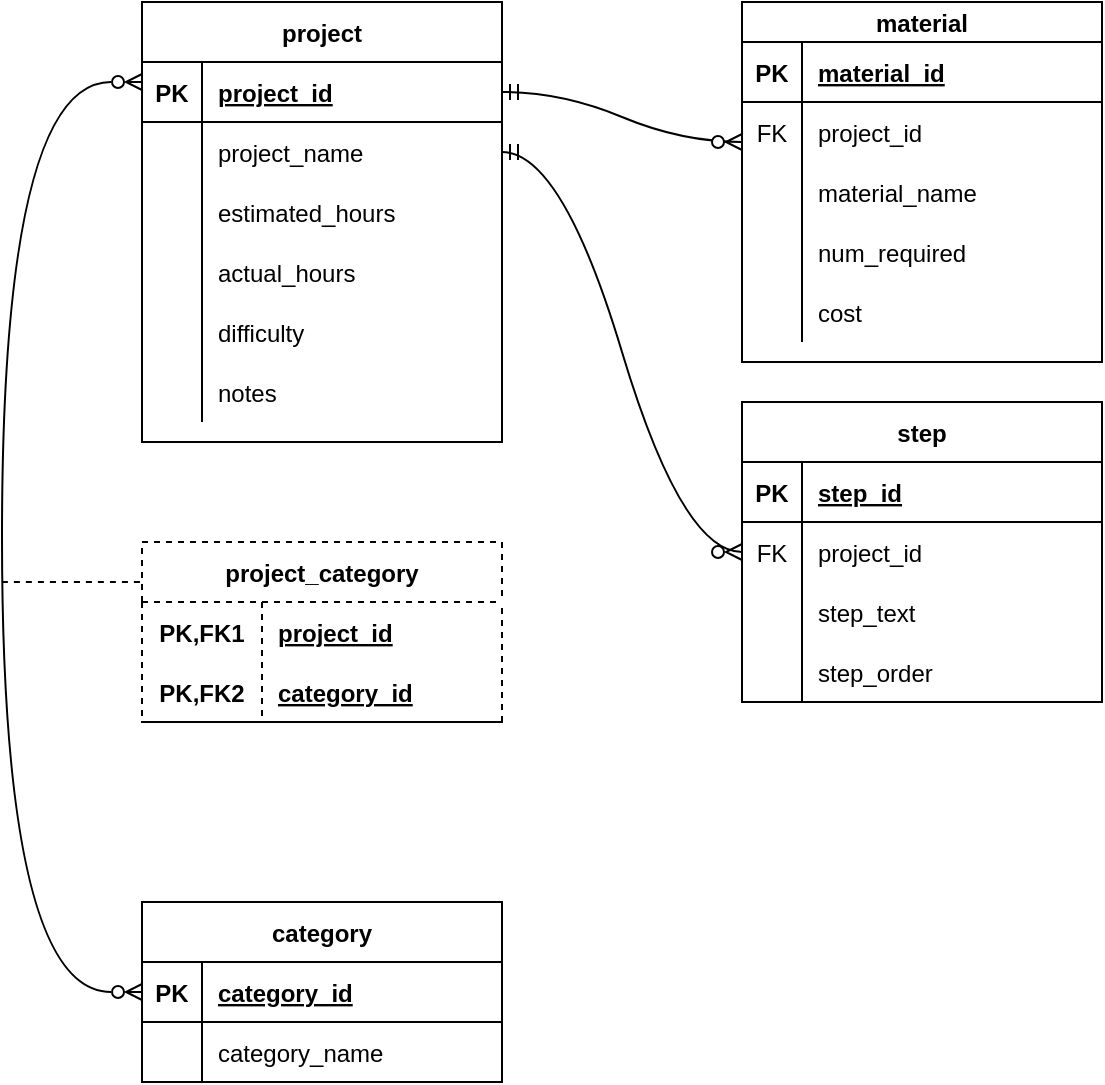 <mxfile version="20.7.4" type="device"><diagram id="OZGkb9-AGrbLnOy_-dI7" name="Page-1"><mxGraphModel dx="897" dy="990" grid="1" gridSize="10" guides="1" tooltips="1" connect="1" arrows="1" fold="1" page="1" pageScale="1" pageWidth="850" pageHeight="1100" math="0" shadow="0"><root><mxCell id="0"/><mxCell id="1" parent="0"/><mxCell id="fwMzJMYTpFc77dKYXnjY-1" value="project" style="shape=table;startSize=30;container=1;collapsible=1;childLayout=tableLayout;fixedRows=1;rowLines=0;fontStyle=1;align=center;resizeLast=1;" vertex="1" parent="1"><mxGeometry x="230" y="440" width="180" height="220" as="geometry"/></mxCell><mxCell id="fwMzJMYTpFc77dKYXnjY-2" value="" style="shape=tableRow;horizontal=0;startSize=0;swimlaneHead=0;swimlaneBody=0;fillColor=none;collapsible=0;dropTarget=0;points=[[0,0.5],[1,0.5]];portConstraint=eastwest;top=0;left=0;right=0;bottom=1;" vertex="1" parent="fwMzJMYTpFc77dKYXnjY-1"><mxGeometry y="30" width="180" height="30" as="geometry"/></mxCell><mxCell id="fwMzJMYTpFc77dKYXnjY-3" value="PK" style="shape=partialRectangle;connectable=0;fillColor=none;top=0;left=0;bottom=0;right=0;fontStyle=1;overflow=hidden;" vertex="1" parent="fwMzJMYTpFc77dKYXnjY-2"><mxGeometry width="30" height="30" as="geometry"><mxRectangle width="30" height="30" as="alternateBounds"/></mxGeometry></mxCell><mxCell id="fwMzJMYTpFc77dKYXnjY-4" value="project_id" style="shape=partialRectangle;connectable=0;fillColor=none;top=0;left=0;bottom=0;right=0;align=left;spacingLeft=6;fontStyle=5;overflow=hidden;" vertex="1" parent="fwMzJMYTpFc77dKYXnjY-2"><mxGeometry x="30" width="150" height="30" as="geometry"><mxRectangle width="150" height="30" as="alternateBounds"/></mxGeometry></mxCell><mxCell id="fwMzJMYTpFc77dKYXnjY-8" value="" style="shape=tableRow;horizontal=0;startSize=0;swimlaneHead=0;swimlaneBody=0;fillColor=none;collapsible=0;dropTarget=0;points=[[0,0.5],[1,0.5]];portConstraint=eastwest;top=0;left=0;right=0;bottom=0;" vertex="1" parent="fwMzJMYTpFc77dKYXnjY-1"><mxGeometry y="60" width="180" height="30" as="geometry"/></mxCell><mxCell id="fwMzJMYTpFc77dKYXnjY-9" value="" style="shape=partialRectangle;connectable=0;fillColor=none;top=0;left=0;bottom=0;right=0;editable=1;overflow=hidden;" vertex="1" parent="fwMzJMYTpFc77dKYXnjY-8"><mxGeometry width="30" height="30" as="geometry"><mxRectangle width="30" height="30" as="alternateBounds"/></mxGeometry></mxCell><mxCell id="fwMzJMYTpFc77dKYXnjY-10" value="project_name" style="shape=partialRectangle;connectable=0;fillColor=none;top=0;left=0;bottom=0;right=0;align=left;spacingLeft=6;overflow=hidden;" vertex="1" parent="fwMzJMYTpFc77dKYXnjY-8"><mxGeometry x="30" width="150" height="30" as="geometry"><mxRectangle width="150" height="30" as="alternateBounds"/></mxGeometry></mxCell><mxCell id="fwMzJMYTpFc77dKYXnjY-11" value="" style="shape=tableRow;horizontal=0;startSize=0;swimlaneHead=0;swimlaneBody=0;fillColor=none;collapsible=0;dropTarget=0;points=[[0,0.5],[1,0.5]];portConstraint=eastwest;top=0;left=0;right=0;bottom=0;" vertex="1" parent="fwMzJMYTpFc77dKYXnjY-1"><mxGeometry y="90" width="180" height="30" as="geometry"/></mxCell><mxCell id="fwMzJMYTpFc77dKYXnjY-12" value="" style="shape=partialRectangle;connectable=0;fillColor=none;top=0;left=0;bottom=0;right=0;editable=1;overflow=hidden;" vertex="1" parent="fwMzJMYTpFc77dKYXnjY-11"><mxGeometry width="30" height="30" as="geometry"><mxRectangle width="30" height="30" as="alternateBounds"/></mxGeometry></mxCell><mxCell id="fwMzJMYTpFc77dKYXnjY-13" value="estimated_hours" style="shape=partialRectangle;connectable=0;fillColor=none;top=0;left=0;bottom=0;right=0;align=left;spacingLeft=6;overflow=hidden;" vertex="1" parent="fwMzJMYTpFc77dKYXnjY-11"><mxGeometry x="30" width="150" height="30" as="geometry"><mxRectangle width="150" height="30" as="alternateBounds"/></mxGeometry></mxCell><mxCell id="fwMzJMYTpFc77dKYXnjY-20" style="shape=tableRow;horizontal=0;startSize=0;swimlaneHead=0;swimlaneBody=0;fillColor=none;collapsible=0;dropTarget=0;points=[[0,0.5],[1,0.5]];portConstraint=eastwest;top=0;left=0;right=0;bottom=0;" vertex="1" parent="fwMzJMYTpFc77dKYXnjY-1"><mxGeometry y="120" width="180" height="30" as="geometry"/></mxCell><mxCell id="fwMzJMYTpFc77dKYXnjY-21" style="shape=partialRectangle;connectable=0;fillColor=none;top=0;left=0;bottom=0;right=0;editable=1;overflow=hidden;" vertex="1" parent="fwMzJMYTpFc77dKYXnjY-20"><mxGeometry width="30" height="30" as="geometry"><mxRectangle width="30" height="30" as="alternateBounds"/></mxGeometry></mxCell><mxCell id="fwMzJMYTpFc77dKYXnjY-22" value="actual_hours" style="shape=partialRectangle;connectable=0;fillColor=none;top=0;left=0;bottom=0;right=0;align=left;spacingLeft=6;overflow=hidden;" vertex="1" parent="fwMzJMYTpFc77dKYXnjY-20"><mxGeometry x="30" width="150" height="30" as="geometry"><mxRectangle width="150" height="30" as="alternateBounds"/></mxGeometry></mxCell><mxCell id="fwMzJMYTpFc77dKYXnjY-17" style="shape=tableRow;horizontal=0;startSize=0;swimlaneHead=0;swimlaneBody=0;fillColor=none;collapsible=0;dropTarget=0;points=[[0,0.5],[1,0.5]];portConstraint=eastwest;top=0;left=0;right=0;bottom=0;" vertex="1" parent="fwMzJMYTpFc77dKYXnjY-1"><mxGeometry y="150" width="180" height="30" as="geometry"/></mxCell><mxCell id="fwMzJMYTpFc77dKYXnjY-18" style="shape=partialRectangle;connectable=0;fillColor=none;top=0;left=0;bottom=0;right=0;editable=1;overflow=hidden;" vertex="1" parent="fwMzJMYTpFc77dKYXnjY-17"><mxGeometry width="30" height="30" as="geometry"><mxRectangle width="30" height="30" as="alternateBounds"/></mxGeometry></mxCell><mxCell id="fwMzJMYTpFc77dKYXnjY-19" value="difficulty" style="shape=partialRectangle;connectable=0;fillColor=none;top=0;left=0;bottom=0;right=0;align=left;spacingLeft=6;overflow=hidden;" vertex="1" parent="fwMzJMYTpFc77dKYXnjY-17"><mxGeometry x="30" width="150" height="30" as="geometry"><mxRectangle width="150" height="30" as="alternateBounds"/></mxGeometry></mxCell><mxCell id="fwMzJMYTpFc77dKYXnjY-14" style="shape=tableRow;horizontal=0;startSize=0;swimlaneHead=0;swimlaneBody=0;fillColor=none;collapsible=0;dropTarget=0;points=[[0,0.5],[1,0.5]];portConstraint=eastwest;top=0;left=0;right=0;bottom=0;" vertex="1" parent="fwMzJMYTpFc77dKYXnjY-1"><mxGeometry y="180" width="180" height="30" as="geometry"/></mxCell><mxCell id="fwMzJMYTpFc77dKYXnjY-15" style="shape=partialRectangle;connectable=0;fillColor=none;top=0;left=0;bottom=0;right=0;editable=1;overflow=hidden;" vertex="1" parent="fwMzJMYTpFc77dKYXnjY-14"><mxGeometry width="30" height="30" as="geometry"><mxRectangle width="30" height="30" as="alternateBounds"/></mxGeometry></mxCell><mxCell id="fwMzJMYTpFc77dKYXnjY-16" value="notes" style="shape=partialRectangle;connectable=0;fillColor=none;top=0;left=0;bottom=0;right=0;align=left;spacingLeft=6;overflow=hidden;" vertex="1" parent="fwMzJMYTpFc77dKYXnjY-14"><mxGeometry x="30" width="150" height="30" as="geometry"><mxRectangle width="150" height="30" as="alternateBounds"/></mxGeometry></mxCell><mxCell id="fwMzJMYTpFc77dKYXnjY-23" value="material" style="shape=table;startSize=20;container=1;collapsible=1;childLayout=tableLayout;fixedRows=1;rowLines=0;fontStyle=1;align=center;resizeLast=1;" vertex="1" parent="1"><mxGeometry x="530" y="440" width="180" height="180" as="geometry"/></mxCell><mxCell id="fwMzJMYTpFc77dKYXnjY-24" value="" style="shape=tableRow;horizontal=0;startSize=0;swimlaneHead=0;swimlaneBody=0;fillColor=none;collapsible=0;dropTarget=0;points=[[0,0.5],[1,0.5]];portConstraint=eastwest;top=0;left=0;right=0;bottom=1;" vertex="1" parent="fwMzJMYTpFc77dKYXnjY-23"><mxGeometry y="20" width="180" height="30" as="geometry"/></mxCell><mxCell id="fwMzJMYTpFc77dKYXnjY-25" value="PK" style="shape=partialRectangle;connectable=0;fillColor=none;top=0;left=0;bottom=0;right=0;fontStyle=1;overflow=hidden;" vertex="1" parent="fwMzJMYTpFc77dKYXnjY-24"><mxGeometry width="30" height="30" as="geometry"><mxRectangle width="30" height="30" as="alternateBounds"/></mxGeometry></mxCell><mxCell id="fwMzJMYTpFc77dKYXnjY-26" value="material_id" style="shape=partialRectangle;connectable=0;fillColor=none;top=0;left=0;bottom=0;right=0;align=left;spacingLeft=6;fontStyle=5;overflow=hidden;" vertex="1" parent="fwMzJMYTpFc77dKYXnjY-24"><mxGeometry x="30" width="150" height="30" as="geometry"><mxRectangle width="150" height="30" as="alternateBounds"/></mxGeometry></mxCell><mxCell id="fwMzJMYTpFc77dKYXnjY-27" value="" style="shape=tableRow;horizontal=0;startSize=0;swimlaneHead=0;swimlaneBody=0;fillColor=none;collapsible=0;dropTarget=0;points=[[0,0.5],[1,0.5]];portConstraint=eastwest;top=0;left=0;right=0;bottom=0;" vertex="1" parent="fwMzJMYTpFc77dKYXnjY-23"><mxGeometry y="50" width="180" height="30" as="geometry"/></mxCell><mxCell id="fwMzJMYTpFc77dKYXnjY-28" value="FK" style="shape=partialRectangle;connectable=0;fillColor=none;top=0;left=0;bottom=0;right=0;editable=1;overflow=hidden;" vertex="1" parent="fwMzJMYTpFc77dKYXnjY-27"><mxGeometry width="30" height="30" as="geometry"><mxRectangle width="30" height="30" as="alternateBounds"/></mxGeometry></mxCell><mxCell id="fwMzJMYTpFc77dKYXnjY-29" value="project_id" style="shape=partialRectangle;connectable=0;fillColor=none;top=0;left=0;bottom=0;right=0;align=left;spacingLeft=6;overflow=hidden;" vertex="1" parent="fwMzJMYTpFc77dKYXnjY-27"><mxGeometry x="30" width="150" height="30" as="geometry"><mxRectangle width="150" height="30" as="alternateBounds"/></mxGeometry></mxCell><mxCell id="fwMzJMYTpFc77dKYXnjY-30" value="" style="shape=tableRow;horizontal=0;startSize=0;swimlaneHead=0;swimlaneBody=0;fillColor=none;collapsible=0;dropTarget=0;points=[[0,0.5],[1,0.5]];portConstraint=eastwest;top=0;left=0;right=0;bottom=0;" vertex="1" parent="fwMzJMYTpFc77dKYXnjY-23"><mxGeometry y="80" width="180" height="30" as="geometry"/></mxCell><mxCell id="fwMzJMYTpFc77dKYXnjY-31" value="" style="shape=partialRectangle;connectable=0;fillColor=none;top=0;left=0;bottom=0;right=0;editable=1;overflow=hidden;" vertex="1" parent="fwMzJMYTpFc77dKYXnjY-30"><mxGeometry width="30" height="30" as="geometry"><mxRectangle width="30" height="30" as="alternateBounds"/></mxGeometry></mxCell><mxCell id="fwMzJMYTpFc77dKYXnjY-32" value="material_name" style="shape=partialRectangle;connectable=0;fillColor=none;top=0;left=0;bottom=0;right=0;align=left;spacingLeft=6;overflow=hidden;" vertex="1" parent="fwMzJMYTpFc77dKYXnjY-30"><mxGeometry x="30" width="150" height="30" as="geometry"><mxRectangle width="150" height="30" as="alternateBounds"/></mxGeometry></mxCell><mxCell id="fwMzJMYTpFc77dKYXnjY-33" value="" style="shape=tableRow;horizontal=0;startSize=0;swimlaneHead=0;swimlaneBody=0;fillColor=none;collapsible=0;dropTarget=0;points=[[0,0.5],[1,0.5]];portConstraint=eastwest;top=0;left=0;right=0;bottom=0;" vertex="1" parent="fwMzJMYTpFc77dKYXnjY-23"><mxGeometry y="110" width="180" height="30" as="geometry"/></mxCell><mxCell id="fwMzJMYTpFc77dKYXnjY-34" value="" style="shape=partialRectangle;connectable=0;fillColor=none;top=0;left=0;bottom=0;right=0;editable=1;overflow=hidden;" vertex="1" parent="fwMzJMYTpFc77dKYXnjY-33"><mxGeometry width="30" height="30" as="geometry"><mxRectangle width="30" height="30" as="alternateBounds"/></mxGeometry></mxCell><mxCell id="fwMzJMYTpFc77dKYXnjY-35" value="num_required" style="shape=partialRectangle;connectable=0;fillColor=none;top=0;left=0;bottom=0;right=0;align=left;spacingLeft=6;overflow=hidden;" vertex="1" parent="fwMzJMYTpFc77dKYXnjY-33"><mxGeometry x="30" width="150" height="30" as="geometry"><mxRectangle width="150" height="30" as="alternateBounds"/></mxGeometry></mxCell><mxCell id="fwMzJMYTpFc77dKYXnjY-36" style="shape=tableRow;horizontal=0;startSize=0;swimlaneHead=0;swimlaneBody=0;fillColor=none;collapsible=0;dropTarget=0;points=[[0,0.5],[1,0.5]];portConstraint=eastwest;top=0;left=0;right=0;bottom=0;" vertex="1" parent="fwMzJMYTpFc77dKYXnjY-23"><mxGeometry y="140" width="180" height="30" as="geometry"/></mxCell><mxCell id="fwMzJMYTpFc77dKYXnjY-37" style="shape=partialRectangle;connectable=0;fillColor=none;top=0;left=0;bottom=0;right=0;editable=1;overflow=hidden;" vertex="1" parent="fwMzJMYTpFc77dKYXnjY-36"><mxGeometry width="30" height="30" as="geometry"><mxRectangle width="30" height="30" as="alternateBounds"/></mxGeometry></mxCell><mxCell id="fwMzJMYTpFc77dKYXnjY-38" value="cost" style="shape=partialRectangle;connectable=0;fillColor=none;top=0;left=0;bottom=0;right=0;align=left;spacingLeft=6;overflow=hidden;" vertex="1" parent="fwMzJMYTpFc77dKYXnjY-36"><mxGeometry x="30" width="150" height="30" as="geometry"><mxRectangle width="150" height="30" as="alternateBounds"/></mxGeometry></mxCell><mxCell id="fwMzJMYTpFc77dKYXnjY-39" value="step" style="shape=table;startSize=30;container=1;collapsible=1;childLayout=tableLayout;fixedRows=1;rowLines=0;fontStyle=1;align=center;resizeLast=1;" vertex="1" parent="1"><mxGeometry x="530" y="640" width="180" height="150" as="geometry"/></mxCell><mxCell id="fwMzJMYTpFc77dKYXnjY-40" value="" style="shape=tableRow;horizontal=0;startSize=0;swimlaneHead=0;swimlaneBody=0;fillColor=none;collapsible=0;dropTarget=0;points=[[0,0.5],[1,0.5]];portConstraint=eastwest;top=0;left=0;right=0;bottom=1;" vertex="1" parent="fwMzJMYTpFc77dKYXnjY-39"><mxGeometry y="30" width="180" height="30" as="geometry"/></mxCell><mxCell id="fwMzJMYTpFc77dKYXnjY-41" value="PK" style="shape=partialRectangle;connectable=0;fillColor=none;top=0;left=0;bottom=0;right=0;fontStyle=1;overflow=hidden;" vertex="1" parent="fwMzJMYTpFc77dKYXnjY-40"><mxGeometry width="30" height="30" as="geometry"><mxRectangle width="30" height="30" as="alternateBounds"/></mxGeometry></mxCell><mxCell id="fwMzJMYTpFc77dKYXnjY-42" value="step_id" style="shape=partialRectangle;connectable=0;fillColor=none;top=0;left=0;bottom=0;right=0;align=left;spacingLeft=6;fontStyle=5;overflow=hidden;" vertex="1" parent="fwMzJMYTpFc77dKYXnjY-40"><mxGeometry x="30" width="150" height="30" as="geometry"><mxRectangle width="150" height="30" as="alternateBounds"/></mxGeometry></mxCell><mxCell id="fwMzJMYTpFc77dKYXnjY-43" value="" style="shape=tableRow;horizontal=0;startSize=0;swimlaneHead=0;swimlaneBody=0;fillColor=none;collapsible=0;dropTarget=0;points=[[0,0.5],[1,0.5]];portConstraint=eastwest;top=0;left=0;right=0;bottom=0;" vertex="1" parent="fwMzJMYTpFc77dKYXnjY-39"><mxGeometry y="60" width="180" height="30" as="geometry"/></mxCell><mxCell id="fwMzJMYTpFc77dKYXnjY-44" value="FK" style="shape=partialRectangle;connectable=0;fillColor=none;top=0;left=0;bottom=0;right=0;editable=1;overflow=hidden;" vertex="1" parent="fwMzJMYTpFc77dKYXnjY-43"><mxGeometry width="30" height="30" as="geometry"><mxRectangle width="30" height="30" as="alternateBounds"/></mxGeometry></mxCell><mxCell id="fwMzJMYTpFc77dKYXnjY-45" value="project_id" style="shape=partialRectangle;connectable=0;fillColor=none;top=0;left=0;bottom=0;right=0;align=left;spacingLeft=6;overflow=hidden;" vertex="1" parent="fwMzJMYTpFc77dKYXnjY-43"><mxGeometry x="30" width="150" height="30" as="geometry"><mxRectangle width="150" height="30" as="alternateBounds"/></mxGeometry></mxCell><mxCell id="fwMzJMYTpFc77dKYXnjY-46" value="" style="shape=tableRow;horizontal=0;startSize=0;swimlaneHead=0;swimlaneBody=0;fillColor=none;collapsible=0;dropTarget=0;points=[[0,0.5],[1,0.5]];portConstraint=eastwest;top=0;left=0;right=0;bottom=0;" vertex="1" parent="fwMzJMYTpFc77dKYXnjY-39"><mxGeometry y="90" width="180" height="30" as="geometry"/></mxCell><mxCell id="fwMzJMYTpFc77dKYXnjY-47" value="" style="shape=partialRectangle;connectable=0;fillColor=none;top=0;left=0;bottom=0;right=0;editable=1;overflow=hidden;" vertex="1" parent="fwMzJMYTpFc77dKYXnjY-46"><mxGeometry width="30" height="30" as="geometry"><mxRectangle width="30" height="30" as="alternateBounds"/></mxGeometry></mxCell><mxCell id="fwMzJMYTpFc77dKYXnjY-48" value="step_text" style="shape=partialRectangle;connectable=0;fillColor=none;top=0;left=0;bottom=0;right=0;align=left;spacingLeft=6;overflow=hidden;" vertex="1" parent="fwMzJMYTpFc77dKYXnjY-46"><mxGeometry x="30" width="150" height="30" as="geometry"><mxRectangle width="150" height="30" as="alternateBounds"/></mxGeometry></mxCell><mxCell id="fwMzJMYTpFc77dKYXnjY-49" value="" style="shape=tableRow;horizontal=0;startSize=0;swimlaneHead=0;swimlaneBody=0;fillColor=none;collapsible=0;dropTarget=0;points=[[0,0.5],[1,0.5]];portConstraint=eastwest;top=0;left=0;right=0;bottom=0;" vertex="1" parent="fwMzJMYTpFc77dKYXnjY-39"><mxGeometry y="120" width="180" height="30" as="geometry"/></mxCell><mxCell id="fwMzJMYTpFc77dKYXnjY-50" value="" style="shape=partialRectangle;connectable=0;fillColor=none;top=0;left=0;bottom=0;right=0;editable=1;overflow=hidden;" vertex="1" parent="fwMzJMYTpFc77dKYXnjY-49"><mxGeometry width="30" height="30" as="geometry"><mxRectangle width="30" height="30" as="alternateBounds"/></mxGeometry></mxCell><mxCell id="fwMzJMYTpFc77dKYXnjY-51" value="step_order" style="shape=partialRectangle;connectable=0;fillColor=none;top=0;left=0;bottom=0;right=0;align=left;spacingLeft=6;overflow=hidden;" vertex="1" parent="fwMzJMYTpFc77dKYXnjY-49"><mxGeometry x="30" width="150" height="30" as="geometry"><mxRectangle width="150" height="30" as="alternateBounds"/></mxGeometry></mxCell><mxCell id="fwMzJMYTpFc77dKYXnjY-52" value="category" style="shape=table;startSize=30;container=1;collapsible=1;childLayout=tableLayout;fixedRows=1;rowLines=0;fontStyle=1;align=center;resizeLast=1;" vertex="1" parent="1"><mxGeometry x="230" y="890" width="180" height="90" as="geometry"/></mxCell><mxCell id="fwMzJMYTpFc77dKYXnjY-53" value="" style="shape=tableRow;horizontal=0;startSize=0;swimlaneHead=0;swimlaneBody=0;fillColor=none;collapsible=0;dropTarget=0;points=[[0,0.5],[1,0.5]];portConstraint=eastwest;top=0;left=0;right=0;bottom=1;" vertex="1" parent="fwMzJMYTpFc77dKYXnjY-52"><mxGeometry y="30" width="180" height="30" as="geometry"/></mxCell><mxCell id="fwMzJMYTpFc77dKYXnjY-54" value="PK" style="shape=partialRectangle;connectable=0;fillColor=none;top=0;left=0;bottom=0;right=0;fontStyle=1;overflow=hidden;" vertex="1" parent="fwMzJMYTpFc77dKYXnjY-53"><mxGeometry width="30" height="30" as="geometry"><mxRectangle width="30" height="30" as="alternateBounds"/></mxGeometry></mxCell><mxCell id="fwMzJMYTpFc77dKYXnjY-55" value="category_id" style="shape=partialRectangle;connectable=0;fillColor=none;top=0;left=0;bottom=0;right=0;align=left;spacingLeft=6;fontStyle=5;overflow=hidden;" vertex="1" parent="fwMzJMYTpFc77dKYXnjY-53"><mxGeometry x="30" width="150" height="30" as="geometry"><mxRectangle width="150" height="30" as="alternateBounds"/></mxGeometry></mxCell><mxCell id="fwMzJMYTpFc77dKYXnjY-56" value="" style="shape=tableRow;horizontal=0;startSize=0;swimlaneHead=0;swimlaneBody=0;fillColor=none;collapsible=0;dropTarget=0;points=[[0,0.5],[1,0.5]];portConstraint=eastwest;top=0;left=0;right=0;bottom=0;" vertex="1" parent="fwMzJMYTpFc77dKYXnjY-52"><mxGeometry y="60" width="180" height="30" as="geometry"/></mxCell><mxCell id="fwMzJMYTpFc77dKYXnjY-57" value="" style="shape=partialRectangle;connectable=0;fillColor=none;top=0;left=0;bottom=0;right=0;editable=1;overflow=hidden;" vertex="1" parent="fwMzJMYTpFc77dKYXnjY-56"><mxGeometry width="30" height="30" as="geometry"><mxRectangle width="30" height="30" as="alternateBounds"/></mxGeometry></mxCell><mxCell id="fwMzJMYTpFc77dKYXnjY-58" value="category_name" style="shape=partialRectangle;connectable=0;fillColor=none;top=0;left=0;bottom=0;right=0;align=left;spacingLeft=6;overflow=hidden;" vertex="1" parent="fwMzJMYTpFc77dKYXnjY-56"><mxGeometry x="30" width="150" height="30" as="geometry"><mxRectangle width="150" height="30" as="alternateBounds"/></mxGeometry></mxCell><mxCell id="fwMzJMYTpFc77dKYXnjY-78" value="project_category" style="shape=table;startSize=30;container=1;collapsible=1;childLayout=tableLayout;fixedRows=1;rowLines=0;fontStyle=1;align=center;resizeLast=1;dashed=1;" vertex="1" parent="1"><mxGeometry x="230" y="710" width="180" height="90" as="geometry"/></mxCell><mxCell id="fwMzJMYTpFc77dKYXnjY-79" value="" style="shape=tableRow;horizontal=0;startSize=0;swimlaneHead=0;swimlaneBody=0;fillColor=none;collapsible=0;dropTarget=0;points=[[0,0.5],[1,0.5]];portConstraint=eastwest;top=0;left=0;right=0;bottom=0;dashed=1;" vertex="1" parent="fwMzJMYTpFc77dKYXnjY-78"><mxGeometry y="30" width="180" height="30" as="geometry"/></mxCell><mxCell id="fwMzJMYTpFc77dKYXnjY-80" value="PK,FK1" style="shape=partialRectangle;connectable=0;fillColor=none;top=0;left=0;bottom=0;right=0;fontStyle=1;overflow=hidden;" vertex="1" parent="fwMzJMYTpFc77dKYXnjY-79"><mxGeometry width="60" height="30" as="geometry"><mxRectangle width="60" height="30" as="alternateBounds"/></mxGeometry></mxCell><mxCell id="fwMzJMYTpFc77dKYXnjY-81" value="project_id" style="shape=partialRectangle;connectable=0;fillColor=none;top=0;left=0;bottom=0;right=0;align=left;spacingLeft=6;fontStyle=5;overflow=hidden;" vertex="1" parent="fwMzJMYTpFc77dKYXnjY-79"><mxGeometry x="60" width="120" height="30" as="geometry"><mxRectangle width="120" height="30" as="alternateBounds"/></mxGeometry></mxCell><mxCell id="fwMzJMYTpFc77dKYXnjY-82" value="" style="shape=tableRow;horizontal=0;startSize=0;swimlaneHead=0;swimlaneBody=0;fillColor=none;collapsible=0;dropTarget=0;points=[[0,0.5],[1,0.5]];portConstraint=eastwest;top=0;left=0;right=0;bottom=1;" vertex="1" parent="fwMzJMYTpFc77dKYXnjY-78"><mxGeometry y="60" width="180" height="30" as="geometry"/></mxCell><mxCell id="fwMzJMYTpFc77dKYXnjY-83" value="PK,FK2" style="shape=partialRectangle;connectable=0;fillColor=none;top=0;left=0;bottom=0;right=0;fontStyle=1;overflow=hidden;" vertex="1" parent="fwMzJMYTpFc77dKYXnjY-82"><mxGeometry width="60" height="30" as="geometry"><mxRectangle width="60" height="30" as="alternateBounds"/></mxGeometry></mxCell><mxCell id="fwMzJMYTpFc77dKYXnjY-84" value="category_id" style="shape=partialRectangle;connectable=0;fillColor=none;top=0;left=0;bottom=0;right=0;align=left;spacingLeft=6;fontStyle=5;overflow=hidden;" vertex="1" parent="fwMzJMYTpFc77dKYXnjY-82"><mxGeometry x="60" width="120" height="30" as="geometry"><mxRectangle width="120" height="30" as="alternateBounds"/></mxGeometry></mxCell><mxCell id="fwMzJMYTpFc77dKYXnjY-91" value="" style="edgeStyle=orthogonalEdgeStyle;fontSize=12;html=1;endArrow=ERzeroToMany;endFill=0;rounded=0;exitX=0;exitY=0.5;exitDx=0;exitDy=0;curved=1;startArrow=ERzeroToMany;startFill=0;" edge="1" parent="1" source="fwMzJMYTpFc77dKYXnjY-53"><mxGeometry width="100" height="100" relative="1" as="geometry"><mxPoint x="250" y="960" as="sourcePoint"/><mxPoint x="230" y="480" as="targetPoint"/><Array as="points"><mxPoint x="160" y="935"/><mxPoint x="160" y="480"/></Array></mxGeometry></mxCell><mxCell id="fwMzJMYTpFc77dKYXnjY-92" value="" style="edgeStyle=entityRelationEdgeStyle;fontSize=12;html=1;endArrow=ERzeroToMany;startArrow=ERmandOne;rounded=0;curved=1;exitX=1;exitY=0.5;exitDx=0;exitDy=0;" edge="1" parent="1" source="fwMzJMYTpFc77dKYXnjY-2"><mxGeometry width="100" height="100" relative="1" as="geometry"><mxPoint x="430" y="610" as="sourcePoint"/><mxPoint x="530" y="510" as="targetPoint"/></mxGeometry></mxCell><mxCell id="fwMzJMYTpFc77dKYXnjY-93" value="" style="edgeStyle=entityRelationEdgeStyle;fontSize=12;html=1;endArrow=ERzeroToMany;startArrow=ERmandOne;rounded=0;curved=1;entryX=0;entryY=0.5;entryDx=0;entryDy=0;startFill=0;" edge="1" parent="1" target="fwMzJMYTpFc77dKYXnjY-43"><mxGeometry width="100" height="100" relative="1" as="geometry"><mxPoint x="410" y="515" as="sourcePoint"/><mxPoint x="350" y="860" as="targetPoint"/></mxGeometry></mxCell><mxCell id="fwMzJMYTpFc77dKYXnjY-95" value="" style="endArrow=none;dashed=1;html=1;rounded=0;curved=1;" edge="1" parent="1"><mxGeometry width="50" height="50" relative="1" as="geometry"><mxPoint x="160" y="730" as="sourcePoint"/><mxPoint x="230" y="730" as="targetPoint"/></mxGeometry></mxCell></root></mxGraphModel></diagram></mxfile>